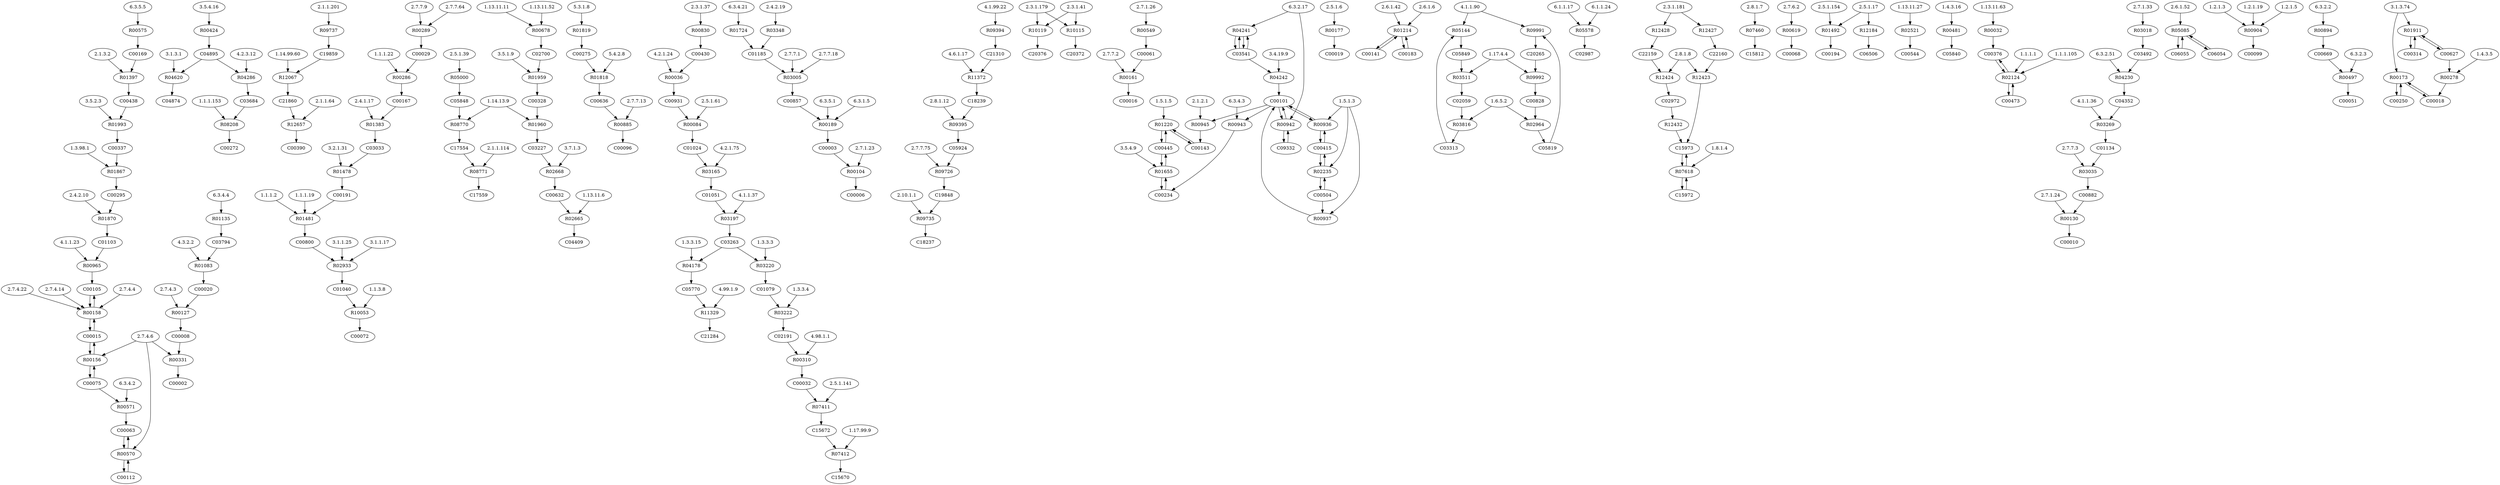 digraph G {
"4.1.1.23" [type=E];
"6.3.5.5" [type=E];
"3.1.3.1" [type=E];
"1.14.99.60" [type=E];
"1.1.1.2" [type=E];
"2.5.1.39" [type=E];
"2.7.7.9" [type=E];
"2.1.1.64" [type=E];
"5.3.1.8" [type=E];
"4.2.1.24" [type=E];
"6.3.4.21" [type=E];
"2.7.4.4" [type=E];
"2.10.1.1" [type=E];
"2.4.2.10" [type=E];
"2.3.1.179" [type=E];
"1.3.3.4" [type=E];
"2.7.7.2" [type=E];
"3.1.1.25" [type=E];
"1.13.11.6" [type=E];
"2.1.1.114" [type=E];
"3.1.1.17" [type=E];
"1.5.1.5" [type=E];
"1.3.98.1" [type=E];
"1.1.1.22" [type=E];
"2.5.1.6" [type=E];
"2.6.1.42" [type=E];
"4.6.1.17" [type=E];
"2.8.1.12" [type=E];
"4.1.1.90" [type=E];
"3.5.4.9" [type=E];
"3.5.1.9" [type=E];
"1.1.3.8" [type=E];
"2.7.7.1" [type=E];
"1.1.1.153" [type=E];
"6.3.5.1" [type=E];
"1.17.99.9" [type=E];
"6.1.1.17" [type=E];
"2.1.1.201" [type=E];
"3.7.1.3" [type=E];
"2.7.4.22" [type=E];
"2.3.1.181" [type=E];
"2.8.1.7" [type=E];
"2.7.1.23" [type=E];
"3.5.2.3" [type=E];
"2.7.4.3" [type=E];
"2.4.1.17" [type=E];
"2.7.7.64" [type=E];
"2.7.7.18" [type=E];
"4.98.1.1" [type=E];
"2.7.6.2" [type=E];
"3.4.19.9" [type=E];
"2.5.1.154" [type=E];
"1.6.5.2" [type=E];
"1.1.1.19" [type=E];
"1.13.11.27" [type=E];
"1.4.3.16" [type=E];
"1.13.11.63" [type=E];
"2.1.2.1" [type=E];
"2.7.1.24" [type=E];
"1.14.13.9" [type=E];
"2.6.1.52" [type=E];
"1.2.1.3" [type=E];
"2.7.7.75" [type=E];
"2.7.1.33" [type=E];
"2.6.1.6" [type=E];
"6.3.4.3" [type=E];
"1.5.1.3" [type=E];
"2.5.1.17" [type=E];
"1.17.4.4" [type=E];
"4.3.2.2" [type=E];
"6.3.2.2" [type=E];
"6.3.2.17" [type=E];
"2.8.1.8" [type=E];
"4.2.3.12" [type=E];
"4.2.1.75" [type=E];
"5.4.2.8" [type=E];
"1.3.3.3" [type=E];
"3.1.3.74" [type=E];
"1.13.11.11" [type=E];
"2.1.3.2" [type=E];
"2.7.1.26" [type=E];
"2.7.4.6" [type=E];
"1.2.1.19" [type=E];
"2.5.1.61" [type=E];
"2.5.1.141" [type=E];
"1.13.11.52" [type=E];
"4.1.1.37" [type=E];
"4.1.99.22" [type=E];
"1.8.1.4" [type=E];
"6.3.2.51" [type=E];
"2.7.4.14" [type=E];
"6.1.1.24" [type=E];
"6.3.4.2" [type=E];
"2.7.7.13" [type=E];
"1.1.1.1" [type=E];
"2.7.7.3" [type=E];
"2.4.2.19" [type=E];
"2.3.1.41" [type=E];
"1.1.1.105" [type=E];
"6.3.4.4" [type=E];
"2.3.1.37" [type=E];
"4.1.1.36" [type=E];
"1.3.3.15" [type=E];
"3.2.1.31" [type=E];
"1.4.3.5" [type=E];
"6.3.2.3" [type=E];
"4.99.1.9" [type=E];
"3.5.4.16" [type=E];
"1.2.1.5" [type=E];
"6.3.1.5" [type=E];
R03816 [type=R];
R00189 [type=R];
R01383 [type=R];
R00032 [type=R];
R03511 [type=R];
R00278 [type=R];
R00619 [type=R];
R04230 [type=R];
R05085 [type=R];
R00575 [type=R];
R00943 [type=R];
R00289 [type=R];
R09395 [type=R];
R12428 [type=R];
R00894 [type=R];
R12184 [type=R];
R02665 [type=R];
R01083 [type=R];
R00942 [type=R];
R00177 [type=R];
R04620 [type=R];
R08770 [type=R];
R02124 [type=R];
R00965 [type=R];
R00084 [type=R];
R00904 [type=R];
R04178 [type=R];
R01492 [type=R];
R00036 [type=R];
R01135 [type=R];
R01959 [type=R];
R01993 [type=R];
R05000 [type=R];
R00158 [type=R];
R12427 [type=R];
R02521 [type=R];
R05578 [type=R];
R03018 [type=R];
R08771 [type=R];
R01870 [type=R];
R00173 [type=R];
R12432 [type=R];
R00497 [type=R];
R12657 [type=R];
R01911 [type=R];
R00678 [type=R];
R10119 [type=R];
R01478 [type=R];
R09992 [type=R];
R00156 [type=R];
R12423 [type=R];
R00830 [type=R];
R12424 [type=R];
R05144 [type=R];
R00161 [type=R];
R00104 [type=R];
R04242 [type=R];
R09726 [type=R];
R09735 [type=R];
R03035 [type=R];
R03220 [type=R];
R01214 [type=R];
R03005 [type=R];
R01655 [type=R];
R01397 [type=R];
R03269 [type=R];
R02964 [type=R];
R00424 [type=R];
R00481 [type=R];
R01960 [type=R];
R03165 [type=R];
R07411 [type=R];
R03222 [type=R];
R07412 [type=R];
R01724 [type=R];
R10115 [type=R];
R00945 [type=R];
R00130 [type=R];
R11329 [type=R];
R09991 [type=R];
R00331 [type=R];
R02235 [type=R];
R00310 [type=R];
R00570 [type=R];
R00549 [type=R];
R11372 [type=R];
R01818 [type=R];
R00286 [type=R];
R00571 [type=R];
R03348 [type=R];
R02933 [type=R];
R01867 [type=R];
R08208 [type=R];
R01819 [type=R];
R12067 [type=R];
R04241 [type=R];
R00936 [type=R];
R01220 [type=R];
R10053 [type=R];
R09737 [type=R];
R04286 [type=R];
R00885 [type=R];
R00937 [type=R];
R02668 [type=R];
R09394 [type=R];
R01481 [type=R];
R03197 [type=R];
R07618 [type=R];
R07460 [type=R];
R00127 [type=R];
C00272 [type=C];
C00141 [type=C];
C00008 [type=C];
C21860 [type=C];
C15973 [type=C];
C04895 [type=C];
C15672 [type=C];
C00112 [type=C];
C09332 [type=C];
C15812 [type=C];
C00194 [type=C];
C00183 [type=C];
C00075 [type=C];
C00337 [type=C];
C00016 [type=C];
C02059 [type=C];
C00473 [type=C];
C00019 [type=C];
C00020 [type=C];
C00275 [type=C];
C06055 [type=C];
C03541 [type=C];
C01134 [type=C];
C00169 [type=C];
C04352 [type=C];
C00250 [type=C];
C20376 [type=C];
C02700 [type=C];
C00669 [type=C];
C00931 [type=C];
C03794 [type=C];
C19859 [type=C];
C00096 [type=C];
C00191 [type=C];
C00010 [type=C];
C03263 [type=C];
C00295 [type=C];
C04409 [type=C];
C03313 [type=C];
C01040 [type=C];
C00415 [type=C];
C01024 [type=C];
C00105 [type=C];
C00857 [type=C];
C00006 [type=C];
C00636 [type=C];
C03227 [type=C];
C05848 [type=C];
C00828 [type=C];
C00632 [type=C];
C00029 [type=C];
C19848 [type=C];
C20265 [type=C];
C00003 [type=C];
C02987 [type=C];
C01185 [type=C];
C21284 [type=C];
C00072 [type=C];
C00430 [type=C];
C00445 [type=C];
C22159 [type=C];
C00328 [type=C];
C05840 [type=C];
C00068 [type=C];
C00234 [type=C];
C03033 [type=C];
C02972 [type=C];
C00002 [type=C];
C17559 [type=C];
C00061 [type=C];
C00143 [type=C];
C17554 [type=C];
C01051 [type=C];
C21310 [type=C];
C00314 [type=C];
C03492 [type=C];
C01079 [type=C];
C04874 [type=C];
C00438 [type=C];
C05849 [type=C];
C00051 [type=C];
C06506 [type=C];
C18239 [type=C];
C20372 [type=C];
C06054 [type=C];
C00390 [type=C];
C00101 [type=C];
C00018 [type=C];
C00099 [type=C];
C05924 [type=C];
C02191 [type=C];
C22160 [type=C];
C05770 [type=C];
C00800 [type=C];
C03684 [type=C];
C00032 [type=C];
C01103 [type=C];
C00544 [type=C];
C00063 [type=C];
C00015 [type=C];
C00627 [type=C];
C18237 [type=C];
C00167 [type=C];
C00882 [type=C];
C15670 [type=C];
C15972 [type=C];
C00376 [type=C];
C05819 [type=C];
C00504 [type=C];
R00894 -> C00669;
C06054 -> R05085;
R05085 -> C06054;
R05085 -> C06055;
C06055 -> R05085;
C00627 -> R00278;
R00278 -> C00018;
R00549 -> C00061;
C00061 -> R00161;
R00161 -> C00016;
R01724 -> C01185;
R00481 -> C05840;
C00003 -> R00104;
R00104 -> C00006;
C00857 -> R00189;
R00189 -> C00003;
C01185 -> R03005;
R03005 -> C00857;
C02700 -> R01959;
R01959 -> C00328;
C00328 -> R01960;
R01960 -> C03227;
R00678 -> C02700;
C03227 -> R02668;
R02668 -> C00632;
C00632 -> R02665;
R02665 -> C04409;
C00183 -> R01214;
R01214 -> C00183;
R01214 -> C00141;
C00141 -> R01214;
C03492 -> R04230;
R04230 -> C04352;
C04352 -> R03269;
R03269 -> C01134;
R03018 -> C03492;
C01134 -> R03035;
R03035 -> C00882;
C00882 -> R00130;
R00130 -> C00010;
C00314 -> R01911;
R01911 -> C00314;
R01911 -> C00627;
C00627 -> R01911;
C00250 -> R00173;
R00173 -> C00250;
R00173 -> C00018;
C00018 -> R00173;
R03348 -> C01185;
R00424 -> C04895;
C04895 -> R04620;
R04620 -> C04874;
C00415 -> R00936;
R00936 -> C00415;
R00936 -> C00101;
C00101 -> R00936;
C00415 -> R02235;
R02235 -> C00415;
R02235 -> C00504;
C00504 -> R02235;
C00504 -> R00937;
R00937 -> C00101;
C03541 -> R04241;
R04241 -> C03541;
R04241 -> C03541;
C03541 -> R04241;
C00101 -> R00942;
R00942 -> C00101;
R00942 -> C09332;
C09332 -> R00942;
C03541 -> R04242;
R04242 -> C00101;
C04895 -> R04286;
R04286 -> C03684;
C03684 -> R08208;
R08208 -> C00272;
R09394 -> C21310;
C21310 -> R11372;
R11372 -> C18239;
C18239 -> R09395;
R09395 -> C05924;
C05924 -> R09726;
R09726 -> C19848;
C19848 -> R09735;
R09735 -> C18237;
C00143 -> R01220;
R01220 -> C00143;
R01220 -> C00445;
C00445 -> R01220;
C00445 -> R01655;
R01655 -> C00445;
R01655 -> C00234;
C00234 -> R01655;
C00101 -> R00943;
R00943 -> C00234;
C00101 -> R00945;
R00945 -> C00143;
R05578 -> C02987;
C02191 -> R00310;
R00310 -> C00032;
C03263 -> R03220;
R03220 -> C01079;
C01079 -> R03222;
R03222 -> C02191;
C01051 -> R03197;
R03197 -> C03263;
C00931 -> R00084;
R00084 -> C01024;
C01024 -> R03165;
R03165 -> C01051;
C00430 -> R00036;
R00036 -> C00931;
R00830 -> C00430;
C00032 -> R07411;
R07411 -> C15672;
C15672 -> R07412;
R07412 -> C15670;
R12184 -> C06506;
R01492 -> C00194;
R02521 -> C00544;
R00177 -> C00019;
C05819 -> R09991;
R09991 -> C20265;
C20265 -> R09992;
R09992 -> C00828;
C00828 -> R02964;
R02964 -> C05819;
C03313 -> R05144;
R05144 -> C05849;
C05849 -> R03511;
R03511 -> C02059;
C02059 -> R03816;
R03816 -> C03313;
C05848 -> R08770;
R08770 -> C17554;
C17554 -> R08771;
R08771 -> C17559;
R09737 -> C19859;
C19859 -> R12067;
R12067 -> C21860;
C21860 -> R12657;
R12657 -> C00390;
R01819 -> C00275;
C00275 -> R01818;
R01818 -> C00636;
C00636 -> R00885;
R00885 -> C00096;
R00289 -> C00029;
C00029 -> R00286;
R00286 -> C00167;
C00167 -> R01383;
R01383 -> C03033;
C03033 -> R01478;
R01478 -> C00191;
C00191 -> R01481;
R01481 -> C00800;
C00800 -> R02933;
R02933 -> C01040;
C01040 -> R10053;
R10053 -> C00072;
R10115 -> C20372;
R10119 -> C20376;
R01135 -> C03794;
C03794 -> R01083;
R01083 -> C00020;
C00020 -> R00127;
R00127 -> C00008;
C00008 -> R00331;
R00331 -> C00002;
C22159 -> R12424;
R12424 -> C02972;
R12427 -> C22160;
C22160 -> R12423;
R12423 -> C15973;
C02972 -> R12432;
R12432 -> C15973;
R12428 -> C22159;
C15973 -> R07618;
R07618 -> C15973;
R07618 -> C15972;
C15972 -> R07618;
R00575 -> C00169;
C00169 -> R01397;
R01397 -> C00438;
C00438 -> R01993;
R01993 -> C00337;
C00337 -> R01867;
R01867 -> C00295;
C00295 -> R01870;
R01870 -> C01103;
C01103 -> R00965;
R00965 -> C00105;
C00105 -> R00158;
R00158 -> C00105;
R00158 -> C00015;
C00015 -> R00158;
C00015 -> R00156;
R00156 -> C00015;
R00156 -> C00075;
C00075 -> R00156;
C00075 -> R00571;
R00571 -> C00063;
C00112 -> R00570;
R00570 -> C00112;
R00570 -> C00063;
C00063 -> R00570;
R07460 -> C15812;
R00619 -> C00068;
C00669 -> R00497;
R00497 -> C00051;
R00904 -> C00099;
C03263 -> R04178;
R04178 -> C05770;
C05770 -> R11329;
R11329 -> C21284;
R05000 -> C05848;
R00032 -> C00376;
C00473 -> R02124;
R02124 -> C00473;
R02124 -> C00376;
C00376 -> R02124;
"1.6.5.2" -> R03816;
"6.3.1.5" -> R00189;
"6.3.5.1" -> R00189;
"2.4.1.17" -> R01383;
"1.13.11.63" -> R00032;
"1.17.4.4" -> R03511;
"1.4.3.5" -> R00278;
"2.7.6.2" -> R00619;
"6.3.2.51" -> R04230;
"2.6.1.52" -> R05085;
"6.3.5.5" -> R00575;
"6.3.4.3" -> R00943;
"2.7.7.9" -> R00289;
"2.7.7.64" -> R00289;
"2.8.1.12" -> R09395;
"2.3.1.181" -> R12428;
"6.3.2.2" -> R00894;
"2.5.1.17" -> R12184;
"1.13.11.6" -> R02665;
"4.3.2.2" -> R01083;
"6.3.2.17" -> R00942;
"2.5.1.6" -> R00177;
"3.1.3.1" -> R04620;
"1.1.1.1" -> R02124;
"1.1.1.105" -> R02124;
"4.1.1.23" -> R00965;
"2.5.1.61" -> R00084;
"1.2.1.3" -> R00904;
"1.2.1.5" -> R00904;
"1.2.1.19" -> R00904;
"1.3.3.15" -> R04178;
"2.5.1.17" -> R01492;
"2.5.1.154" -> R01492;
"4.2.1.24" -> R00036;
"6.3.4.4" -> R01135;
"3.5.1.9" -> R01959;
"3.5.2.3" -> R01993;
"2.5.1.39" -> R05000;
"2.7.4.4" -> R00158;
"2.7.4.14" -> R00158;
"2.7.4.22" -> R00158;
"2.3.1.181" -> R12427;
"1.13.11.27" -> R02521;
"6.1.1.17" -> R05578;
"6.1.1.24" -> R05578;
"2.7.1.33" -> R03018;
"2.1.1.114" -> R08771;
"2.4.2.10" -> R01870;
"3.1.3.74" -> R00173;
"6.3.2.3" -> R00497;
"2.1.1.64" -> R12657;
"3.1.3.74" -> R01911;
"1.13.11.11" -> R00678;
"1.13.11.52" -> R00678;
"2.3.1.41" -> R10119;
"2.3.1.179" -> R10119;
"3.2.1.31" -> R01478;
"1.17.4.4" -> R09992;
"2.7.4.6" -> R00156;
"2.8.1.8" -> R12423;
"2.3.1.37" -> R00830;
"2.8.1.8" -> R12424;
"4.1.1.90" -> R05144;
"2.7.7.2" -> R00161;
"2.7.1.23" -> R00104;
"3.4.19.9" -> R04242;
"2.7.7.75" -> R09726;
"2.10.1.1" -> R09735;
"2.7.7.3" -> R03035;
"1.3.3.3" -> R03220;
"2.6.1.6" -> R01214;
"2.6.1.42" -> R01214;
"2.7.7.1" -> R03005;
"2.7.7.18" -> R03005;
"3.5.4.9" -> R01655;
"2.1.3.2" -> R01397;
"4.1.1.36" -> R03269;
"1.6.5.2" -> R02964;
"3.5.4.16" -> R00424;
"1.4.3.16" -> R00481;
"1.14.13.9" -> R01960;
"4.2.1.75" -> R03165;
"2.5.1.141" -> R07411;
"1.3.3.4" -> R03222;
"1.17.99.9" -> R07412;
"6.3.4.21" -> R01724;
"2.3.1.41" -> R10115;
"2.3.1.179" -> R10115;
"2.1.2.1" -> R00945;
"2.7.1.24" -> R00130;
"4.99.1.9" -> R11329;
"4.1.1.90" -> R09991;
"2.7.4.6" -> R00331;
"1.5.1.3" -> R02235;
"4.98.1.1" -> R00310;
"2.7.4.6" -> R00570;
"2.7.1.26" -> R00549;
"4.6.1.17" -> R11372;
"5.4.2.8" -> R01818;
"1.1.1.22" -> R00286;
"6.3.4.2" -> R00571;
"2.4.2.19" -> R03348;
"3.1.1.17" -> R02933;
"3.1.1.25" -> R02933;
"1.3.98.1" -> R01867;
"1.1.1.153" -> R08208;
"5.3.1.8" -> R01819;
"1.14.99.60" -> R12067;
"6.3.2.17" -> R04241;
"1.5.1.3" -> R00936;
"1.5.1.5" -> R01220;
"1.1.3.8" -> R10053;
"2.1.1.201" -> R09737;
"4.2.3.12" -> R04286;
"2.7.7.13" -> R00885;
"1.5.1.3" -> R00937;
"3.7.1.3" -> R02668;
"4.1.99.22" -> R09394;
"1.1.1.2" -> R01481;
"1.1.1.19" -> R01481;
"4.1.1.37" -> R03197;
"1.8.1.4" -> R07618;
"2.8.1.7" -> R07460;
"2.7.4.3" -> R00127;
"1.14.13.9" -> R08770;
}
